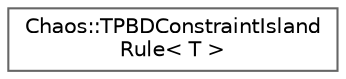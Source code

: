 digraph "Graphical Class Hierarchy"
{
 // INTERACTIVE_SVG=YES
 // LATEX_PDF_SIZE
  bgcolor="transparent";
  edge [fontname=Helvetica,fontsize=10,labelfontname=Helvetica,labelfontsize=10];
  node [fontname=Helvetica,fontsize=10,shape=box,height=0.2,width=0.4];
  rankdir="LR";
  Node0 [id="Node000000",label="Chaos::TPBDConstraintIsland\lRule\< T \>",height=0.2,width=0.4,color="grey40", fillcolor="white", style="filled",URL="$d2/d7d/classChaos_1_1TPBDConstraintIslandRule.html",tooltip=" "];
}
